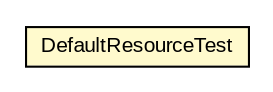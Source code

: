 #!/usr/local/bin/dot
#
# Class diagram 
# Generated by UMLGraph version R5_6-24-gf6e263 (http://www.umlgraph.org/)
#

digraph G {
	edge [fontname="arial",fontsize=10,labelfontname="arial",labelfontsize=10];
	node [fontname="arial",fontsize=10,shape=plaintext];
	nodesep=0.25;
	ranksep=0.5;
	// my.company.processservice.resources.DefaultResourceTest
	c2 [label=<<table title="my.company.processservice.resources.DefaultResourceTest" border="0" cellborder="1" cellspacing="0" cellpadding="2" port="p" bgcolor="lemonChiffon" href="./DefaultResourceTest.html">
		<tr><td><table border="0" cellspacing="0" cellpadding="1">
<tr><td align="center" balign="center"> DefaultResourceTest </td></tr>
		</table></td></tr>
		</table>>, URL="./DefaultResourceTest.html", fontname="arial", fontcolor="black", fontsize=10.0];
}

